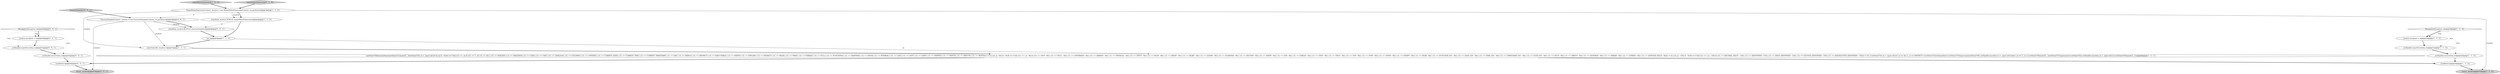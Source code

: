 digraph {
19 [style = filled, label = "RecognitionException re@@@49@@@['0', '0', '1']", fillcolor = white, shape = diamond image = "AAA0AAABBB3BBB"];
11 [style = filled, label = "namedValueExpression['1', '0', '0']", fillcolor = lightgray, shape = diamond image = "AAA0AAABBB1BBB"];
8 [style = filled, label = "enterRule(_localctx,50,RULE_namedValueExpression)@@@4@@@['1', '1', '0']", fillcolor = white, shape = ellipse image = "AAA0AAABBB1BBB"];
16 [style = filled, label = "return _localctx@@@57@@@['0', '0', '1']", fillcolor = lightgray, shape = ellipse image = "AAA0AAABBB3BBB"];
17 [style = filled, label = "functionTemplate['0', '0', '1']", fillcolor = lightgray, shape = diamond image = "AAA0AAABBB3BBB"];
9 [style = filled, label = "{setState(730)functionName()setState(731)match(T__0)setState(743)_la = _input.LA(1)if ((((_la) & ~0x3f) == 0 && ((1L << _la) & ((1L << T__0) | (1L << ALL) | (1L << ANALYZE) | (1L << ANALYZED) | (1L << CASE) | (1L << CAST) | (1L << CATALOGS) | (1L << COLUMNS) | (1L << CONVERT) | (1L << CURRENT_DATE) | (1L << CURRENT_TIME) | (1L << CURRENT_TIMESTAMP) | (1L << DAY) | (1L << DEBUG) | (1L << DISTINCT) | (1L << EXECUTABLE) | (1L << EXISTS) | (1L << EXPLAIN) | (1L << EXTRACT) | (1L << FALSE) | (1L << FIRST) | (1L << FORMAT) | (1L << FULL) | (1L << FUNCTIONS) | (1L << GRAPHVIZ) | (1L << HOUR) | (1L << INTERVAL) | (1L << LAST) | (1L << LEFT) | (1L << LIMIT) | (1L << MAPPED) | (1L << MATCH) | (1L << MINUTE) | (1L << MONTH))) != 0) || ((((_la - 66)) & ~0x3f) == 0 && ((1L << (_la - 66)) & ((1L << (NOT - 66)) | (1L << (NULL - 66)) | (1L << (OPTIMIZED - 66)) | (1L << (PARSED - 66)) | (1L << (PHYSICAL - 66)) | (1L << (PIVOT - 66)) | (1L << (PLAN - 66)) | (1L << (RIGHT - 66)) | (1L << (RLIKE - 66)) | (1L << (QUERY - 66)) | (1L << (SCHEMAS - 66)) | (1L << (SECOND - 66)) | (1L << (SHOW - 66)) | (1L << (SYS - 66)) | (1L << (TABLES - 66)) | (1L << (TEXT - 66)) | (1L << (TRUE - 66)) | (1L << (TOP - 66)) | (1L << (TYPE - 66)) | (1L << (TYPES - 66)) | (1L << (VERIFY - 66)) | (1L << (YEAR - 66)) | (1L << (FUNCTION_ESC - 66)) | (1L << (DATE_ESC - 66)) | (1L << (TIME_ESC - 66)) | (1L << (TIMESTAMP_ESC - 66)) | (1L << (GUID_ESC - 66)) | (1L << (PLUS - 66)) | (1L << (MINUS - 66)) | (1L << (ASTERISK - 66)) | (1L << (PARAM - 66)) | (1L << (STRING - 66)) | (1L << (INTEGER_VALUE - 66)))) != 0) || ((((_la - 130)) & ~0x3f) == 0 && ((1L << (_la - 130)) & ((1L << (DECIMAL_VALUE - 130)) | (1L << (IDENTIFIER - 130)) | (1L << (DIGIT_IDENTIFIER - 130)) | (1L << (QUOTED_IDENTIFIER - 130)) | (1L << (BACKQUOTED_IDENTIFIER - 130)))) != 0)) {{setState(733)_la = _input.LA(1)if (_la == ALL || _la == DISTINCT) {{setState(732)setQuantifier()}}setState(735)expression()setState(740)_errHandler.sync(this)_la = _input.LA(1)while (_la == T__2) {{{setState(736)match(T__2)setState(737)expression()}}setState(742)_errHandler.sync(this)_la = _input.LA(1)}}}setState(745)match(T__1)}@@@8@@@['1', '1', '1']", fillcolor = white, shape = ellipse image = "AAA0AAABBB1BBB"];
2 [style = filled, label = "{exitRule()}@@@34@@@['1', '1', '0']", fillcolor = white, shape = ellipse image = "AAA0AAABBB1BBB"];
0 [style = filled, label = "int _la@@@5@@@['1', '1', '1']", fillcolor = white, shape = ellipse image = "AAA0AAABBB1BBB"];
18 [style = filled, label = "_errHandler.recover(this,re)@@@52@@@['0', '0', '1']", fillcolor = white, shape = ellipse image = "AAA0AAABBB3BBB"];
21 [style = filled, label = "_errHandler.reportError(this,re)@@@51@@@['0', '0', '1']", fillcolor = white, shape = ellipse image = "AAA0AAABBB3BBB"];
4 [style = filled, label = "return _localctx@@@37@@@['1', '1', '0']", fillcolor = lightgray, shape = ellipse image = "AAA0AAABBB1BBB"];
5 [style = filled, label = "NamedValueExpressionContext _localctx = new NamedValueExpressionContext(_ctx,getState())@@@3@@@['1', '1', '0']", fillcolor = white, shape = ellipse image = "AAA0AAABBB1BBB"];
10 [style = filled, label = "_localctx.exception = re@@@30@@@['1', '1', '0']", fillcolor = white, shape = ellipse image = "AAA0AAABBB1BBB"];
7 [style = filled, label = "_errHandler.recover(this,re)@@@32@@@['1', '1', '0']", fillcolor = white, shape = ellipse image = "AAA0AAABBB1BBB"];
3 [style = filled, label = "RecognitionException re@@@29@@@['1', '1', '0']", fillcolor = white, shape = diamond image = "AAA0AAABBB1BBB"];
13 [style = filled, label = "FunctionTemplateContext _localctx = new FunctionTemplateContext(_ctx,getState())@@@3@@@['0', '0', '1']", fillcolor = white, shape = ellipse image = "AAA0AAABBB3BBB"];
6 [style = filled, label = "enterOuterAlt(_localctx,1)@@@7@@@['1', '1', '1']", fillcolor = white, shape = ellipse image = "AAA0AAABBB1BBB"];
14 [style = filled, label = "enterRule(_localctx,86,RULE_functionTemplate)@@@4@@@['0', '0', '1']", fillcolor = white, shape = ellipse image = "AAA0AAABBB3BBB"];
15 [style = filled, label = "_localctx.exception = re@@@50@@@['0', '0', '1']", fillcolor = white, shape = ellipse image = "AAA0AAABBB3BBB"];
20 [style = filled, label = "{exitRule()}@@@54@@@['0', '0', '1']", fillcolor = white, shape = ellipse image = "AAA0AAABBB3BBB"];
1 [style = filled, label = "_errHandler.reportError(this,re)@@@31@@@['1', '1', '0']", fillcolor = white, shape = ellipse image = "AAA0AAABBB1BBB"];
12 [style = filled, label = "namedValueExpression['0', '1', '0']", fillcolor = lightgray, shape = diamond image = "AAA0AAABBB2BBB"];
0->6 [style = bold, label=""];
19->21 [style = dotted, label="true"];
3->10 [style = bold, label=""];
8->14 [style = dashed, label="0"];
5->13 [style = dashed, label="0"];
5->8 [style = bold, label=""];
2->4 [style = bold, label=""];
18->20 [style = bold, label=""];
20->16 [style = bold, label=""];
8->0 [style = bold, label=""];
3->1 [style = dotted, label="true"];
9->20 [style = bold, label=""];
9->2 [style = bold, label=""];
19->15 [style = bold, label=""];
15->21 [style = bold, label=""];
14->0 [style = bold, label=""];
5->4 [style = solid, label="_localctx"];
13->16 [style = solid, label="_localctx"];
6->9 [style = bold, label=""];
10->1 [style = bold, label=""];
3->10 [style = dotted, label="true"];
12->5 [style = bold, label=""];
13->14 [style = solid, label="_localctx"];
21->18 [style = bold, label=""];
17->13 [style = bold, label=""];
5->6 [style = solid, label="_localctx"];
19->15 [style = dotted, label="true"];
3->7 [style = dotted, label="true"];
1->7 [style = bold, label=""];
0->9 [style = solid, label="_la"];
13->14 [style = bold, label=""];
13->6 [style = solid, label="_localctx"];
5->8 [style = solid, label="_localctx"];
11->5 [style = bold, label=""];
19->18 [style = dotted, label="true"];
7->2 [style = bold, label=""];
}
